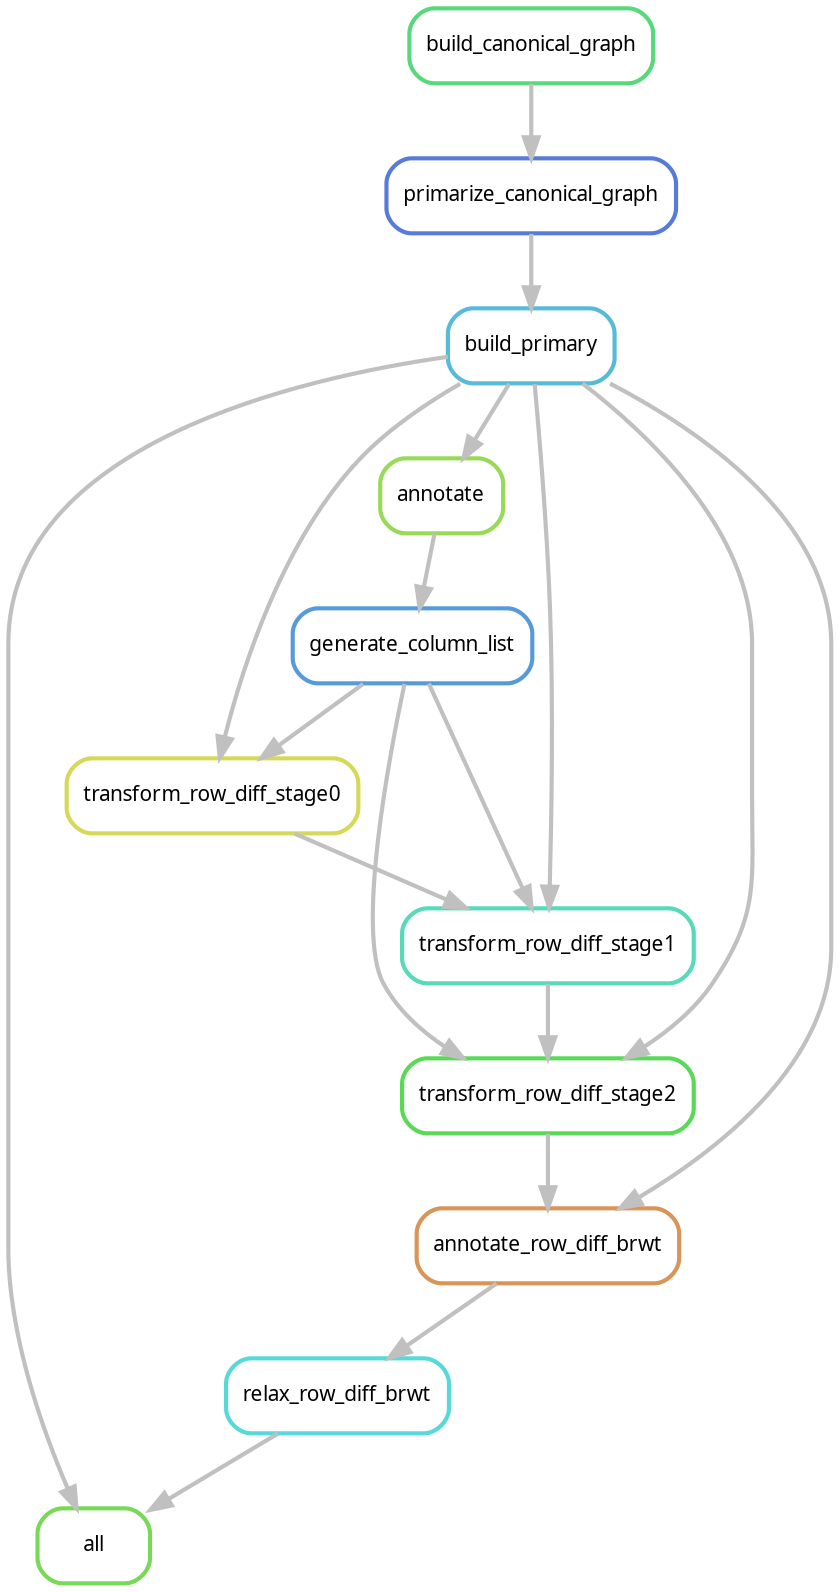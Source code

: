 digraph snakemake_dag {
    graph[bgcolor=white, margin=0];
    node[shape=box, style=rounded, fontname=sans,                 fontsize=10, penwidth=2];
    edge[penwidth=2, color=grey];
	0[label = "all", color = "0.29 0.6 0.85", style="rounded"];
	1[label = "build_primary", color = "0.54 0.6 0.85", style="rounded"];
	2[label = "primarize_canonical_graph", color = "0.62 0.6 0.85", style="rounded"];
	3[label = "build_canonical_graph", color = "0.38 0.6 0.85", style="rounded"];
	4[label = "relax_row_diff_brwt", color = "0.50 0.6 0.85", style="rounded"];
	5[label = "annotate_row_diff_brwt", color = "0.08 0.6 0.85", style="rounded"];
	6[label = "transform_row_diff_stage2", color = "0.33 0.6 0.85", style="rounded"];
	7[label = "generate_column_list", color = "0.58 0.6 0.85", style="rounded"];
	8[label = "annotate", color = "0.25 0.6 0.85", style="rounded"];
	9[label = "transform_row_diff_stage1", color = "0.46 0.6 0.85", style="rounded"];
	10[label = "transform_row_diff_stage0", color = "0.17 0.6 0.85", style="rounded"];
	1 -> 0
	4 -> 0
	2 -> 1
	3 -> 2
	5 -> 4
	6 -> 5
	1 -> 5
	1 -> 6
	7 -> 6
	9 -> 6
	8 -> 7
	1 -> 8
	1 -> 9
	7 -> 9
	10 -> 9
	1 -> 10
	7 -> 10
}            
